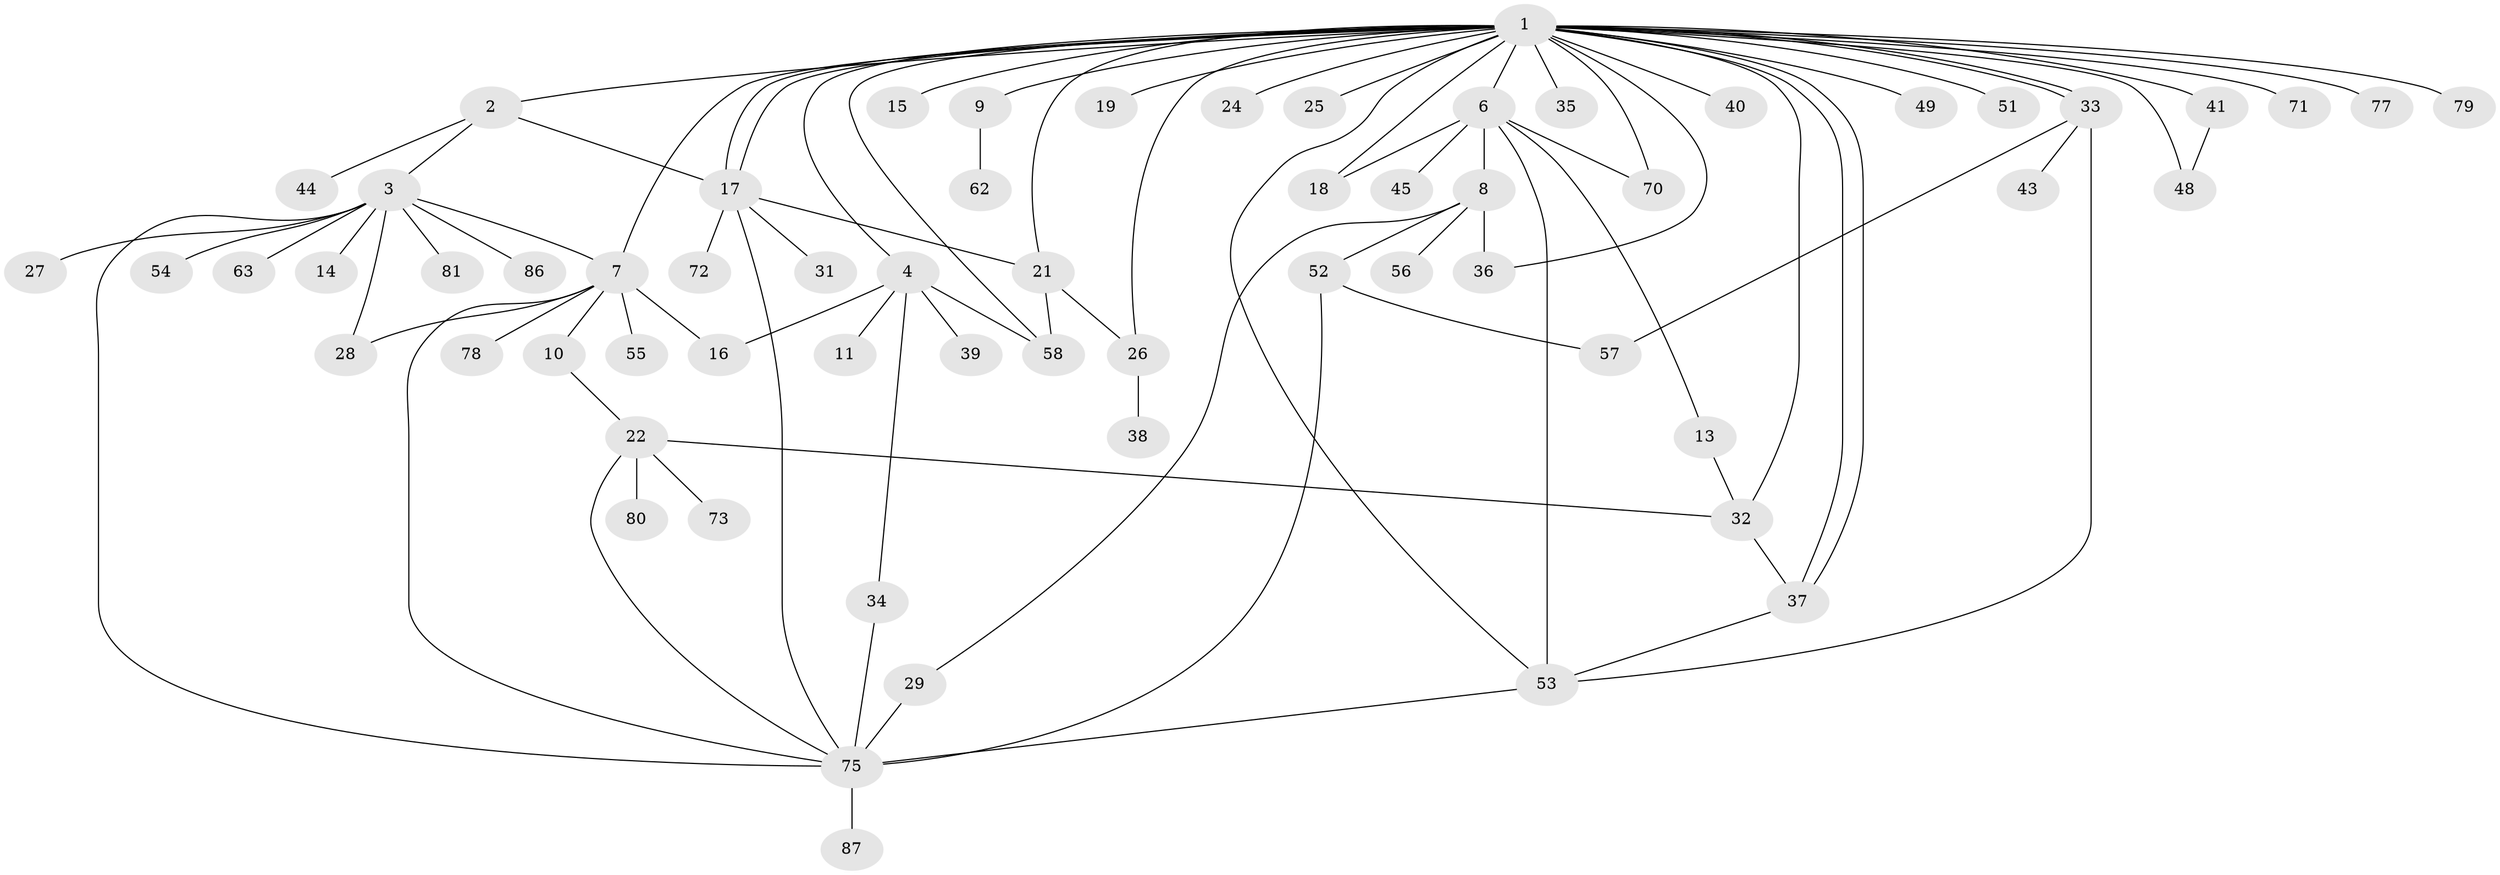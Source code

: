 // original degree distribution, {34: 0.011494252873563218, 5: 0.022988505747126436, 10: 0.011494252873563218, 7: 0.034482758620689655, 2: 0.22988505747126436, 8: 0.022988505747126436, 1: 0.4827586206896552, 4: 0.04597701149425287, 3: 0.09195402298850575, 6: 0.034482758620689655, 9: 0.011494252873563218}
// Generated by graph-tools (version 1.1) at 2025/11/02/27/25 16:11:14]
// undirected, 63 vertices, 91 edges
graph export_dot {
graph [start="1"]
  node [color=gray90,style=filled];
  1 [super="+5"];
  2 [super="+84"];
  3 [super="+12"];
  4 [super="+30"];
  6 [super="+20"];
  7 [super="+23"];
  8 [super="+46"];
  9;
  10;
  11;
  13;
  14;
  15 [super="+66"];
  16 [super="+68"];
  17 [super="+69"];
  18 [super="+67"];
  19;
  21 [super="+50"];
  22 [super="+85"];
  24;
  25;
  26 [super="+42"];
  27 [super="+47"];
  28;
  29 [super="+76"];
  31;
  32;
  33 [super="+82"];
  34;
  35;
  36 [super="+61"];
  37 [super="+59"];
  38;
  39;
  40;
  41 [super="+74"];
  43;
  44;
  45 [super="+64"];
  48;
  49;
  51;
  52 [super="+65"];
  53 [super="+60"];
  54;
  55;
  56;
  57;
  58;
  62;
  63;
  70;
  71;
  72;
  73;
  75 [super="+83"];
  77;
  78;
  79;
  80;
  81;
  86;
  87;
  1 -- 2;
  1 -- 4;
  1 -- 6;
  1 -- 7;
  1 -- 9;
  1 -- 15;
  1 -- 17;
  1 -- 17;
  1 -- 19;
  1 -- 21 [weight=2];
  1 -- 24;
  1 -- 25;
  1 -- 32;
  1 -- 33;
  1 -- 33;
  1 -- 35;
  1 -- 36;
  1 -- 37;
  1 -- 37;
  1 -- 40 [weight=2];
  1 -- 41;
  1 -- 48;
  1 -- 49;
  1 -- 51;
  1 -- 53;
  1 -- 58;
  1 -- 70;
  1 -- 71;
  1 -- 77;
  1 -- 79;
  1 -- 18;
  1 -- 26;
  2 -- 3;
  2 -- 17;
  2 -- 44;
  3 -- 7;
  3 -- 14;
  3 -- 28;
  3 -- 54;
  3 -- 63;
  3 -- 81;
  3 -- 86;
  3 -- 27;
  3 -- 75;
  4 -- 11;
  4 -- 16;
  4 -- 34;
  4 -- 39;
  4 -- 58;
  6 -- 8;
  6 -- 13;
  6 -- 18;
  6 -- 53;
  6 -- 70;
  6 -- 45;
  7 -- 10;
  7 -- 16;
  7 -- 55;
  7 -- 78;
  7 -- 28;
  7 -- 75;
  8 -- 29;
  8 -- 36 [weight=2];
  8 -- 52;
  8 -- 56;
  9 -- 62;
  10 -- 22;
  13 -- 32;
  17 -- 31;
  17 -- 72;
  17 -- 21;
  17 -- 75;
  21 -- 26;
  21 -- 58;
  22 -- 32;
  22 -- 73;
  22 -- 80;
  22 -- 75;
  26 -- 38;
  29 -- 75 [weight=2];
  32 -- 37;
  33 -- 43;
  33 -- 53;
  33 -- 57;
  34 -- 75;
  37 -- 53;
  41 -- 48;
  52 -- 57;
  52 -- 75;
  53 -- 75;
  75 -- 87;
}
